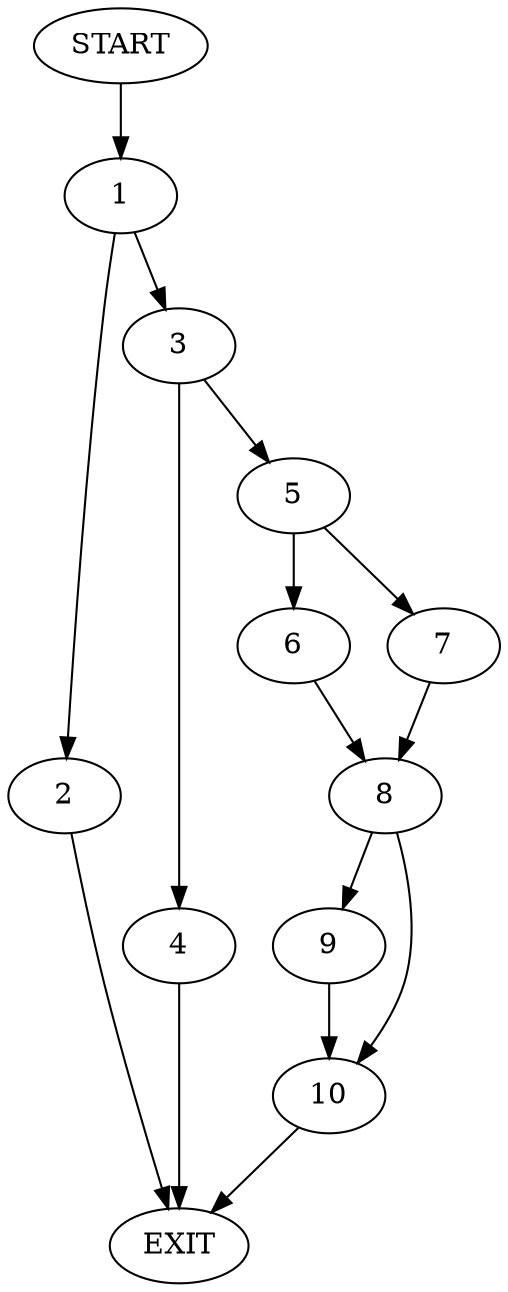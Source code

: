 digraph {
0 [label="START"]
11 [label="EXIT"]
0 -> 1
1 -> 2
1 -> 3
2 -> 11
3 -> 4
3 -> 5
4 -> 11
5 -> 6
5 -> 7
7 -> 8
6 -> 8
8 -> 9
8 -> 10
10 -> 11
9 -> 10
}
